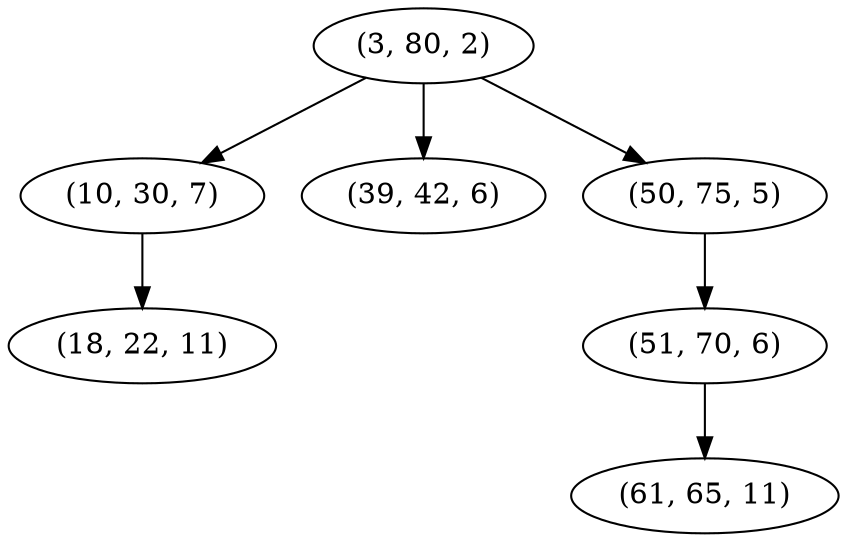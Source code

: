 digraph tree {
    "(3, 80, 2)";
    "(10, 30, 7)";
    "(18, 22, 11)";
    "(39, 42, 6)";
    "(50, 75, 5)";
    "(51, 70, 6)";
    "(61, 65, 11)";
    "(3, 80, 2)" -> "(10, 30, 7)";
    "(3, 80, 2)" -> "(39, 42, 6)";
    "(3, 80, 2)" -> "(50, 75, 5)";
    "(10, 30, 7)" -> "(18, 22, 11)";
    "(50, 75, 5)" -> "(51, 70, 6)";
    "(51, 70, 6)" -> "(61, 65, 11)";
}
